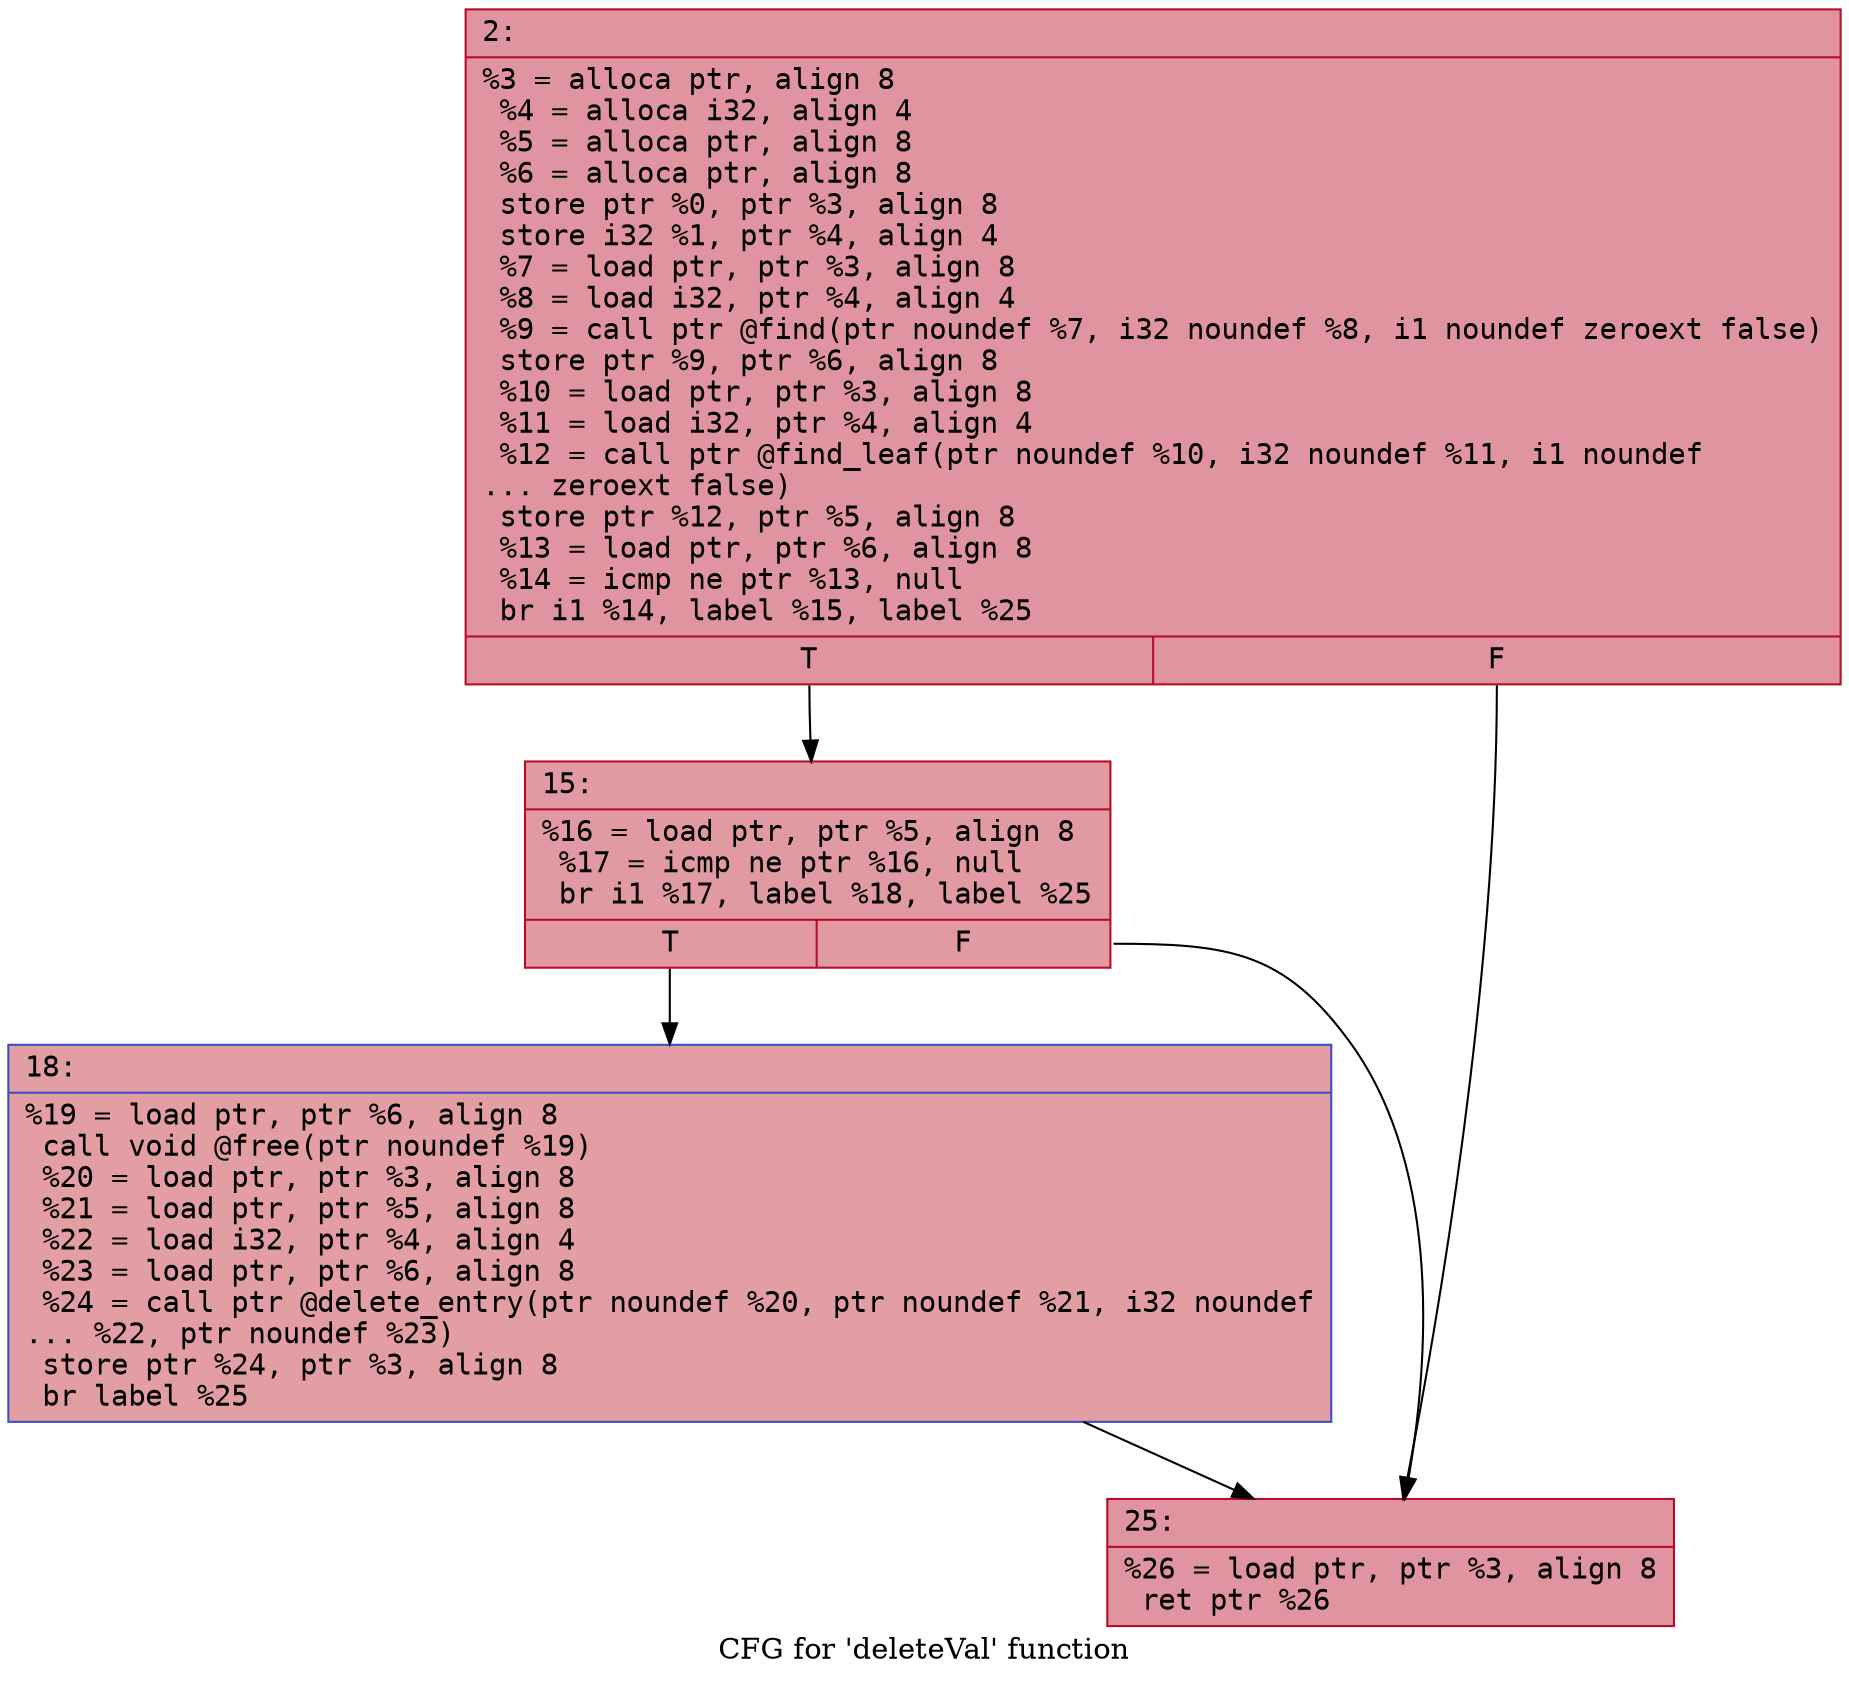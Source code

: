 digraph "CFG for 'deleteVal' function" {
	label="CFG for 'deleteVal' function";

	Node0x600002026080 [shape=record,color="#b70d28ff", style=filled, fillcolor="#b70d2870" fontname="Courier",label="{2:\l|  %3 = alloca ptr, align 8\l  %4 = alloca i32, align 4\l  %5 = alloca ptr, align 8\l  %6 = alloca ptr, align 8\l  store ptr %0, ptr %3, align 8\l  store i32 %1, ptr %4, align 4\l  %7 = load ptr, ptr %3, align 8\l  %8 = load i32, ptr %4, align 4\l  %9 = call ptr @find(ptr noundef %7, i32 noundef %8, i1 noundef zeroext false)\l  store ptr %9, ptr %6, align 8\l  %10 = load ptr, ptr %3, align 8\l  %11 = load i32, ptr %4, align 4\l  %12 = call ptr @find_leaf(ptr noundef %10, i32 noundef %11, i1 noundef\l... zeroext false)\l  store ptr %12, ptr %5, align 8\l  %13 = load ptr, ptr %6, align 8\l  %14 = icmp ne ptr %13, null\l  br i1 %14, label %15, label %25\l|{<s0>T|<s1>F}}"];
	Node0x600002026080:s0 -> Node0x6000020260d0[tooltip="2 -> 15\nProbability 62.50%" ];
	Node0x600002026080:s1 -> Node0x600002026170[tooltip="2 -> 25\nProbability 37.50%" ];
	Node0x6000020260d0 [shape=record,color="#b70d28ff", style=filled, fillcolor="#bb1b2c70" fontname="Courier",label="{15:\l|  %16 = load ptr, ptr %5, align 8\l  %17 = icmp ne ptr %16, null\l  br i1 %17, label %18, label %25\l|{<s0>T|<s1>F}}"];
	Node0x6000020260d0:s0 -> Node0x600002026120[tooltip="15 -> 18\nProbability 62.50%" ];
	Node0x6000020260d0:s1 -> Node0x600002026170[tooltip="15 -> 25\nProbability 37.50%" ];
	Node0x600002026120 [shape=record,color="#3d50c3ff", style=filled, fillcolor="#be242e70" fontname="Courier",label="{18:\l|  %19 = load ptr, ptr %6, align 8\l  call void @free(ptr noundef %19)\l  %20 = load ptr, ptr %3, align 8\l  %21 = load ptr, ptr %5, align 8\l  %22 = load i32, ptr %4, align 4\l  %23 = load ptr, ptr %6, align 8\l  %24 = call ptr @delete_entry(ptr noundef %20, ptr noundef %21, i32 noundef\l... %22, ptr noundef %23)\l  store ptr %24, ptr %3, align 8\l  br label %25\l}"];
	Node0x600002026120 -> Node0x600002026170[tooltip="18 -> 25\nProbability 100.00%" ];
	Node0x600002026170 [shape=record,color="#b70d28ff", style=filled, fillcolor="#b70d2870" fontname="Courier",label="{25:\l|  %26 = load ptr, ptr %3, align 8\l  ret ptr %26\l}"];
}
